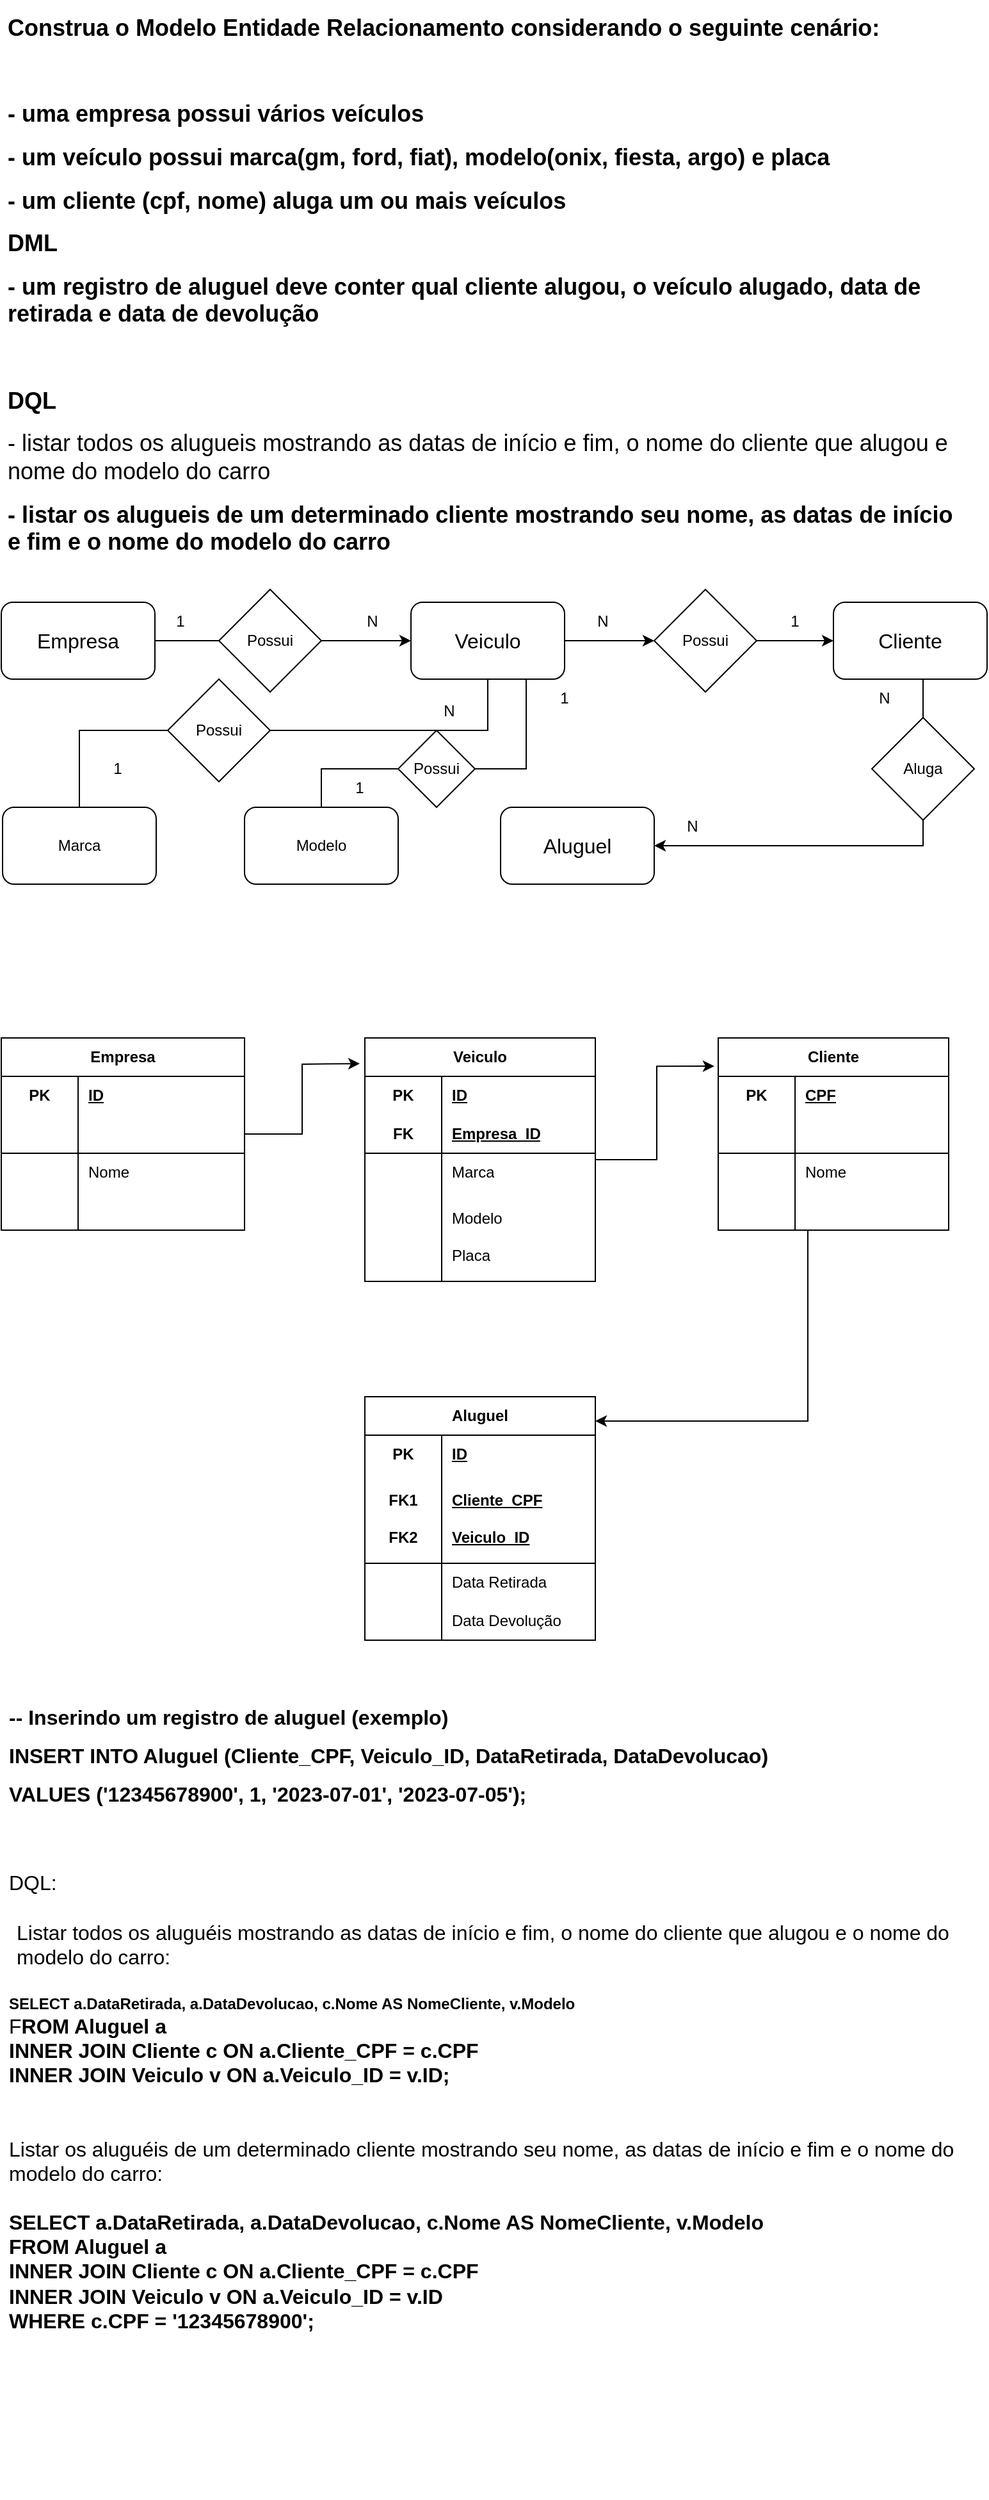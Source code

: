 <mxfile version="21.6.5" type="github">
  <diagram name="Página-1" id="RMr7jgcuNW4qyTVI3SIs">
    <mxGraphModel dx="1050" dy="574" grid="1" gridSize="10" guides="1" tooltips="1" connect="1" arrows="1" fold="1" page="1" pageScale="1" pageWidth="827" pageHeight="1169" math="0" shadow="0">
      <root>
        <mxCell id="0" />
        <mxCell id="1" parent="0" />
        <mxCell id="DupNbXgk64ZQzNCraKJB-1" value="&lt;h1 style=&quot;font-size: 18px;&quot;&gt;&lt;font style=&quot;font-size: 18px;&quot;&gt;Construa o Modelo Entidade Relacionamento considerando o seguinte cenário:&lt;/font&gt;&lt;/h1&gt;&lt;h1 style=&quot;font-size: 18px;&quot;&gt;&lt;font style=&quot;font-size: 18px;&quot;&gt;&lt;br&gt;&lt;/font&gt;&lt;/h1&gt;&lt;h1 style=&quot;font-size: 18px;&quot;&gt;&lt;font style=&quot;font-size: 18px;&quot;&gt;- uma empresa possui vários veículos&lt;/font&gt;&lt;/h1&gt;&lt;h1 style=&quot;font-size: 18px;&quot;&gt;&lt;font style=&quot;font-size: 18px;&quot;&gt;- um veículo possui marca(gm, ford, fiat), modelo(onix, fiesta, argo) e placa&lt;/font&gt;&lt;/h1&gt;&lt;h1 style=&quot;font-size: 18px;&quot;&gt;&lt;font style=&quot;font-size: 18px;&quot;&gt;- um cliente (cpf, nome) aluga um ou mais veículos&lt;/font&gt;&lt;/h1&gt;&lt;h1 style=&quot;font-size: 18px;&quot;&gt;&lt;font style=&quot;font-size: 18px;&quot;&gt;DML&lt;/font&gt;&lt;/h1&gt;&lt;h1 style=&quot;font-size: 18px;&quot;&gt;&lt;font style=&quot;font-size: 18px;&quot;&gt;- um registro de aluguel deve conter qual cliente alugou, o veículo alugado, data de retirada e data de devolução&lt;/font&gt;&lt;/h1&gt;&lt;h1 style=&quot;font-size: 18px;&quot;&gt;&lt;br&gt;&lt;/h1&gt;&lt;h1 style=&quot;font-size: 18px;&quot;&gt;&lt;font style=&quot;font-size: 18px;&quot;&gt;DQL&lt;/font&gt;&lt;/h1&gt;&lt;h1 style=&quot;font-size: 18px;&quot;&gt;&lt;span style=&quot;background-color: initial; font-weight: normal;&quot;&gt;- listar todos os alugueis mostrando as datas de início e fim, o nome do cliente que alugou e nome do modelo do carro&lt;/span&gt;&lt;br&gt;&lt;/h1&gt;&lt;h1 style=&quot;font-size: 18px;&quot;&gt;&lt;font style=&quot;font-size: 18px;&quot;&gt;- listar os alugueis de um determinado cliente mostrando seu nome, as datas de início e fim e o nome do modelo do carro&lt;/font&gt;&lt;/h1&gt;" style="text;html=1;strokeColor=none;fillColor=none;spacing=5;spacingTop=-20;whiteSpace=wrap;overflow=hidden;rounded=0;" parent="1" vertex="1">
          <mxGeometry x="40" y="140" width="760" height="440" as="geometry" />
        </mxCell>
        <mxCell id="DupNbXgk64ZQzNCraKJB-84" style="edgeStyle=orthogonalEdgeStyle;rounded=0;orthogonalLoop=1;jettySize=auto;html=1;" parent="1" source="DupNbXgk64ZQzNCraKJB-15" edge="1">
          <mxGeometry relative="1" as="geometry">
            <mxPoint x="320" y="960" as="targetPoint" />
          </mxGeometry>
        </mxCell>
        <mxCell id="DupNbXgk64ZQzNCraKJB-15" value="Empresa" style="shape=table;startSize=30;container=1;collapsible=1;childLayout=tableLayout;fixedRows=1;rowLines=0;fontStyle=1;align=center;resizeLast=1;html=1;whiteSpace=wrap;" parent="1" vertex="1">
          <mxGeometry x="40" y="940" width="190" height="150" as="geometry" />
        </mxCell>
        <mxCell id="DupNbXgk64ZQzNCraKJB-16" value="" style="shape=tableRow;horizontal=0;startSize=0;swimlaneHead=0;swimlaneBody=0;fillColor=none;collapsible=0;dropTarget=0;points=[[0,0.5],[1,0.5]];portConstraint=eastwest;top=0;left=0;right=0;bottom=0;html=1;" parent="DupNbXgk64ZQzNCraKJB-15" vertex="1">
          <mxGeometry y="30" width="190" height="30" as="geometry" />
        </mxCell>
        <mxCell id="DupNbXgk64ZQzNCraKJB-17" value="PK" style="shape=partialRectangle;connectable=0;fillColor=none;top=0;left=0;bottom=0;right=0;fontStyle=1;overflow=hidden;html=1;whiteSpace=wrap;" parent="DupNbXgk64ZQzNCraKJB-16" vertex="1">
          <mxGeometry width="60" height="30" as="geometry">
            <mxRectangle width="60" height="30" as="alternateBounds" />
          </mxGeometry>
        </mxCell>
        <mxCell id="DupNbXgk64ZQzNCraKJB-18" value="ID" style="shape=partialRectangle;connectable=0;fillColor=none;top=0;left=0;bottom=0;right=0;align=left;spacingLeft=6;fontStyle=5;overflow=hidden;html=1;whiteSpace=wrap;" parent="DupNbXgk64ZQzNCraKJB-16" vertex="1">
          <mxGeometry x="60" width="130" height="30" as="geometry">
            <mxRectangle width="130" height="30" as="alternateBounds" />
          </mxGeometry>
        </mxCell>
        <mxCell id="DupNbXgk64ZQzNCraKJB-19" value="" style="shape=tableRow;horizontal=0;startSize=0;swimlaneHead=0;swimlaneBody=0;fillColor=none;collapsible=0;dropTarget=0;points=[[0,0.5],[1,0.5]];portConstraint=eastwest;top=0;left=0;right=0;bottom=1;html=1;" parent="DupNbXgk64ZQzNCraKJB-15" vertex="1">
          <mxGeometry y="60" width="190" height="30" as="geometry" />
        </mxCell>
        <mxCell id="DupNbXgk64ZQzNCraKJB-20" value="" style="shape=partialRectangle;connectable=0;fillColor=none;top=0;left=0;bottom=0;right=0;fontStyle=1;overflow=hidden;html=1;whiteSpace=wrap;" parent="DupNbXgk64ZQzNCraKJB-19" vertex="1">
          <mxGeometry width="60" height="30" as="geometry">
            <mxRectangle width="60" height="30" as="alternateBounds" />
          </mxGeometry>
        </mxCell>
        <mxCell id="DupNbXgk64ZQzNCraKJB-21" value="" style="shape=partialRectangle;connectable=0;fillColor=none;top=0;left=0;bottom=0;right=0;align=left;spacingLeft=6;fontStyle=5;overflow=hidden;html=1;whiteSpace=wrap;" parent="DupNbXgk64ZQzNCraKJB-19" vertex="1">
          <mxGeometry x="60" width="130" height="30" as="geometry">
            <mxRectangle width="130" height="30" as="alternateBounds" />
          </mxGeometry>
        </mxCell>
        <mxCell id="DupNbXgk64ZQzNCraKJB-22" value="" style="shape=tableRow;horizontal=0;startSize=0;swimlaneHead=0;swimlaneBody=0;fillColor=none;collapsible=0;dropTarget=0;points=[[0,0.5],[1,0.5]];portConstraint=eastwest;top=0;left=0;right=0;bottom=0;html=1;" parent="DupNbXgk64ZQzNCraKJB-15" vertex="1">
          <mxGeometry y="90" width="190" height="30" as="geometry" />
        </mxCell>
        <mxCell id="DupNbXgk64ZQzNCraKJB-23" value="" style="shape=partialRectangle;connectable=0;fillColor=none;top=0;left=0;bottom=0;right=0;editable=1;overflow=hidden;html=1;whiteSpace=wrap;" parent="DupNbXgk64ZQzNCraKJB-22" vertex="1">
          <mxGeometry width="60" height="30" as="geometry">
            <mxRectangle width="60" height="30" as="alternateBounds" />
          </mxGeometry>
        </mxCell>
        <mxCell id="DupNbXgk64ZQzNCraKJB-24" value="Nome" style="shape=partialRectangle;connectable=0;fillColor=none;top=0;left=0;bottom=0;right=0;align=left;spacingLeft=6;overflow=hidden;html=1;whiteSpace=wrap;" parent="DupNbXgk64ZQzNCraKJB-22" vertex="1">
          <mxGeometry x="60" width="130" height="30" as="geometry">
            <mxRectangle width="130" height="30" as="alternateBounds" />
          </mxGeometry>
        </mxCell>
        <mxCell id="DupNbXgk64ZQzNCraKJB-25" value="" style="shape=tableRow;horizontal=0;startSize=0;swimlaneHead=0;swimlaneBody=0;fillColor=none;collapsible=0;dropTarget=0;points=[[0,0.5],[1,0.5]];portConstraint=eastwest;top=0;left=0;right=0;bottom=0;html=1;" parent="DupNbXgk64ZQzNCraKJB-15" vertex="1">
          <mxGeometry y="120" width="190" height="30" as="geometry" />
        </mxCell>
        <mxCell id="DupNbXgk64ZQzNCraKJB-26" value="" style="shape=partialRectangle;connectable=0;fillColor=none;top=0;left=0;bottom=0;right=0;editable=1;overflow=hidden;html=1;whiteSpace=wrap;" parent="DupNbXgk64ZQzNCraKJB-25" vertex="1">
          <mxGeometry width="60" height="30" as="geometry">
            <mxRectangle width="60" height="30" as="alternateBounds" />
          </mxGeometry>
        </mxCell>
        <mxCell id="DupNbXgk64ZQzNCraKJB-27" value="" style="shape=partialRectangle;connectable=0;fillColor=none;top=0;left=0;bottom=0;right=0;align=left;spacingLeft=6;overflow=hidden;html=1;whiteSpace=wrap;" parent="DupNbXgk64ZQzNCraKJB-25" vertex="1">
          <mxGeometry x="60" width="130" height="30" as="geometry">
            <mxRectangle width="130" height="30" as="alternateBounds" />
          </mxGeometry>
        </mxCell>
        <mxCell id="DupNbXgk64ZQzNCraKJB-85" style="edgeStyle=orthogonalEdgeStyle;rounded=0;orthogonalLoop=1;jettySize=auto;html=1;entryX=-0.017;entryY=0.147;entryDx=0;entryDy=0;entryPerimeter=0;" parent="1" source="DupNbXgk64ZQzNCraKJB-28" target="DupNbXgk64ZQzNCraKJB-41" edge="1">
          <mxGeometry relative="1" as="geometry" />
        </mxCell>
        <mxCell id="DupNbXgk64ZQzNCraKJB-28" value="Veiculo" style="shape=table;startSize=30;container=1;collapsible=1;childLayout=tableLayout;fixedRows=1;rowLines=0;fontStyle=1;align=center;resizeLast=1;html=1;whiteSpace=wrap;" parent="1" vertex="1">
          <mxGeometry x="324" y="940" width="180" height="190" as="geometry" />
        </mxCell>
        <mxCell id="DupNbXgk64ZQzNCraKJB-29" value="" style="shape=tableRow;horizontal=0;startSize=0;swimlaneHead=0;swimlaneBody=0;fillColor=none;collapsible=0;dropTarget=0;points=[[0,0.5],[1,0.5]];portConstraint=eastwest;top=0;left=0;right=0;bottom=0;html=1;" parent="DupNbXgk64ZQzNCraKJB-28" vertex="1">
          <mxGeometry y="30" width="180" height="30" as="geometry" />
        </mxCell>
        <mxCell id="DupNbXgk64ZQzNCraKJB-30" value="PK" style="shape=partialRectangle;connectable=0;fillColor=none;top=0;left=0;bottom=0;right=0;fontStyle=1;overflow=hidden;html=1;whiteSpace=wrap;" parent="DupNbXgk64ZQzNCraKJB-29" vertex="1">
          <mxGeometry width="60" height="30" as="geometry">
            <mxRectangle width="60" height="30" as="alternateBounds" />
          </mxGeometry>
        </mxCell>
        <mxCell id="DupNbXgk64ZQzNCraKJB-31" value="ID" style="shape=partialRectangle;connectable=0;fillColor=none;top=0;left=0;bottom=0;right=0;align=left;spacingLeft=6;fontStyle=5;overflow=hidden;html=1;whiteSpace=wrap;" parent="DupNbXgk64ZQzNCraKJB-29" vertex="1">
          <mxGeometry x="60" width="120" height="30" as="geometry">
            <mxRectangle width="120" height="30" as="alternateBounds" />
          </mxGeometry>
        </mxCell>
        <mxCell id="DupNbXgk64ZQzNCraKJB-32" value="" style="shape=tableRow;horizontal=0;startSize=0;swimlaneHead=0;swimlaneBody=0;fillColor=none;collapsible=0;dropTarget=0;points=[[0,0.5],[1,0.5]];portConstraint=eastwest;top=0;left=0;right=0;bottom=1;html=1;" parent="DupNbXgk64ZQzNCraKJB-28" vertex="1">
          <mxGeometry y="60" width="180" height="30" as="geometry" />
        </mxCell>
        <mxCell id="DupNbXgk64ZQzNCraKJB-33" value="FK" style="shape=partialRectangle;connectable=0;fillColor=none;top=0;left=0;bottom=0;right=0;fontStyle=1;overflow=hidden;html=1;whiteSpace=wrap;" parent="DupNbXgk64ZQzNCraKJB-32" vertex="1">
          <mxGeometry width="60" height="30" as="geometry">
            <mxRectangle width="60" height="30" as="alternateBounds" />
          </mxGeometry>
        </mxCell>
        <mxCell id="DupNbXgk64ZQzNCraKJB-34" value="Empresa_ID" style="shape=partialRectangle;connectable=0;fillColor=none;top=0;left=0;bottom=0;right=0;align=left;spacingLeft=6;fontStyle=5;overflow=hidden;html=1;whiteSpace=wrap;" parent="DupNbXgk64ZQzNCraKJB-32" vertex="1">
          <mxGeometry x="60" width="120" height="30" as="geometry">
            <mxRectangle width="120" height="30" as="alternateBounds" />
          </mxGeometry>
        </mxCell>
        <mxCell id="DupNbXgk64ZQzNCraKJB-35" value="" style="shape=tableRow;horizontal=0;startSize=0;swimlaneHead=0;swimlaneBody=0;fillColor=none;collapsible=0;dropTarget=0;points=[[0,0.5],[1,0.5]];portConstraint=eastwest;top=0;left=0;right=0;bottom=0;html=1;" parent="DupNbXgk64ZQzNCraKJB-28" vertex="1">
          <mxGeometry y="90" width="180" height="30" as="geometry" />
        </mxCell>
        <mxCell id="DupNbXgk64ZQzNCraKJB-36" value="" style="shape=partialRectangle;connectable=0;fillColor=none;top=0;left=0;bottom=0;right=0;editable=1;overflow=hidden;html=1;whiteSpace=wrap;" parent="DupNbXgk64ZQzNCraKJB-35" vertex="1">
          <mxGeometry width="60" height="30" as="geometry">
            <mxRectangle width="60" height="30" as="alternateBounds" />
          </mxGeometry>
        </mxCell>
        <mxCell id="DupNbXgk64ZQzNCraKJB-37" value="Marca" style="shape=partialRectangle;connectable=0;fillColor=none;top=0;left=0;bottom=0;right=0;align=left;spacingLeft=6;overflow=hidden;html=1;whiteSpace=wrap;" parent="DupNbXgk64ZQzNCraKJB-35" vertex="1">
          <mxGeometry x="60" width="120" height="30" as="geometry">
            <mxRectangle width="120" height="30" as="alternateBounds" />
          </mxGeometry>
        </mxCell>
        <mxCell id="DupNbXgk64ZQzNCraKJB-38" value="" style="shape=tableRow;horizontal=0;startSize=0;swimlaneHead=0;swimlaneBody=0;fillColor=none;collapsible=0;dropTarget=0;points=[[0,0.5],[1,0.5]];portConstraint=eastwest;top=0;left=0;right=0;bottom=0;html=1;" parent="DupNbXgk64ZQzNCraKJB-28" vertex="1">
          <mxGeometry y="120" width="180" height="70" as="geometry" />
        </mxCell>
        <mxCell id="DupNbXgk64ZQzNCraKJB-39" value="" style="shape=partialRectangle;connectable=0;fillColor=none;top=0;left=0;bottom=0;right=0;editable=1;overflow=hidden;html=1;whiteSpace=wrap;" parent="DupNbXgk64ZQzNCraKJB-38" vertex="1">
          <mxGeometry width="60" height="70" as="geometry">
            <mxRectangle width="60" height="70" as="alternateBounds" />
          </mxGeometry>
        </mxCell>
        <mxCell id="DupNbXgk64ZQzNCraKJB-40" value="Modelo&lt;br&gt;&lt;br&gt;Placa" style="shape=partialRectangle;connectable=0;fillColor=none;top=0;left=0;bottom=0;right=0;align=left;spacingLeft=6;overflow=hidden;html=1;whiteSpace=wrap;" parent="DupNbXgk64ZQzNCraKJB-38" vertex="1">
          <mxGeometry x="60" width="120" height="70" as="geometry">
            <mxRectangle width="120" height="70" as="alternateBounds" />
          </mxGeometry>
        </mxCell>
        <mxCell id="DupNbXgk64ZQzNCraKJB-86" style="edgeStyle=orthogonalEdgeStyle;rounded=0;orthogonalLoop=1;jettySize=auto;html=1;entryX=1;entryY=0.1;entryDx=0;entryDy=0;entryPerimeter=0;" parent="1" source="DupNbXgk64ZQzNCraKJB-41" target="DupNbXgk64ZQzNCraKJB-54" edge="1">
          <mxGeometry relative="1" as="geometry">
            <Array as="points">
              <mxPoint x="670" y="1239" />
            </Array>
          </mxGeometry>
        </mxCell>
        <mxCell id="DupNbXgk64ZQzNCraKJB-41" value="Cliente" style="shape=table;startSize=30;container=1;collapsible=1;childLayout=tableLayout;fixedRows=1;rowLines=0;fontStyle=1;align=center;resizeLast=1;html=1;whiteSpace=wrap;" parent="1" vertex="1">
          <mxGeometry x="600" y="940" width="180" height="150" as="geometry" />
        </mxCell>
        <mxCell id="DupNbXgk64ZQzNCraKJB-42" value="" style="shape=tableRow;horizontal=0;startSize=0;swimlaneHead=0;swimlaneBody=0;fillColor=none;collapsible=0;dropTarget=0;points=[[0,0.5],[1,0.5]];portConstraint=eastwest;top=0;left=0;right=0;bottom=0;html=1;" parent="DupNbXgk64ZQzNCraKJB-41" vertex="1">
          <mxGeometry y="30" width="180" height="30" as="geometry" />
        </mxCell>
        <mxCell id="DupNbXgk64ZQzNCraKJB-43" value="PK" style="shape=partialRectangle;connectable=0;fillColor=none;top=0;left=0;bottom=0;right=0;fontStyle=1;overflow=hidden;html=1;whiteSpace=wrap;" parent="DupNbXgk64ZQzNCraKJB-42" vertex="1">
          <mxGeometry width="60" height="30" as="geometry">
            <mxRectangle width="60" height="30" as="alternateBounds" />
          </mxGeometry>
        </mxCell>
        <mxCell id="DupNbXgk64ZQzNCraKJB-44" value="CPF" style="shape=partialRectangle;connectable=0;fillColor=none;top=0;left=0;bottom=0;right=0;align=left;spacingLeft=6;fontStyle=5;overflow=hidden;html=1;whiteSpace=wrap;" parent="DupNbXgk64ZQzNCraKJB-42" vertex="1">
          <mxGeometry x="60" width="120" height="30" as="geometry">
            <mxRectangle width="120" height="30" as="alternateBounds" />
          </mxGeometry>
        </mxCell>
        <mxCell id="DupNbXgk64ZQzNCraKJB-45" value="" style="shape=tableRow;horizontal=0;startSize=0;swimlaneHead=0;swimlaneBody=0;fillColor=none;collapsible=0;dropTarget=0;points=[[0,0.5],[1,0.5]];portConstraint=eastwest;top=0;left=0;right=0;bottom=1;html=1;" parent="DupNbXgk64ZQzNCraKJB-41" vertex="1">
          <mxGeometry y="60" width="180" height="30" as="geometry" />
        </mxCell>
        <mxCell id="DupNbXgk64ZQzNCraKJB-46" value="" style="shape=partialRectangle;connectable=0;fillColor=none;top=0;left=0;bottom=0;right=0;fontStyle=1;overflow=hidden;html=1;whiteSpace=wrap;" parent="DupNbXgk64ZQzNCraKJB-45" vertex="1">
          <mxGeometry width="60" height="30" as="geometry">
            <mxRectangle width="60" height="30" as="alternateBounds" />
          </mxGeometry>
        </mxCell>
        <mxCell id="DupNbXgk64ZQzNCraKJB-47" value="" style="shape=partialRectangle;connectable=0;fillColor=none;top=0;left=0;bottom=0;right=0;align=left;spacingLeft=6;fontStyle=5;overflow=hidden;html=1;whiteSpace=wrap;" parent="DupNbXgk64ZQzNCraKJB-45" vertex="1">
          <mxGeometry x="60" width="120" height="30" as="geometry">
            <mxRectangle width="120" height="30" as="alternateBounds" />
          </mxGeometry>
        </mxCell>
        <mxCell id="DupNbXgk64ZQzNCraKJB-48" value="" style="shape=tableRow;horizontal=0;startSize=0;swimlaneHead=0;swimlaneBody=0;fillColor=none;collapsible=0;dropTarget=0;points=[[0,0.5],[1,0.5]];portConstraint=eastwest;top=0;left=0;right=0;bottom=0;html=1;" parent="DupNbXgk64ZQzNCraKJB-41" vertex="1">
          <mxGeometry y="90" width="180" height="30" as="geometry" />
        </mxCell>
        <mxCell id="DupNbXgk64ZQzNCraKJB-49" value="" style="shape=partialRectangle;connectable=0;fillColor=none;top=0;left=0;bottom=0;right=0;editable=1;overflow=hidden;html=1;whiteSpace=wrap;" parent="DupNbXgk64ZQzNCraKJB-48" vertex="1">
          <mxGeometry width="60" height="30" as="geometry">
            <mxRectangle width="60" height="30" as="alternateBounds" />
          </mxGeometry>
        </mxCell>
        <mxCell id="DupNbXgk64ZQzNCraKJB-50" value="Nome" style="shape=partialRectangle;connectable=0;fillColor=none;top=0;left=0;bottom=0;right=0;align=left;spacingLeft=6;overflow=hidden;html=1;whiteSpace=wrap;" parent="DupNbXgk64ZQzNCraKJB-48" vertex="1">
          <mxGeometry x="60" width="120" height="30" as="geometry">
            <mxRectangle width="120" height="30" as="alternateBounds" />
          </mxGeometry>
        </mxCell>
        <mxCell id="DupNbXgk64ZQzNCraKJB-51" value="" style="shape=tableRow;horizontal=0;startSize=0;swimlaneHead=0;swimlaneBody=0;fillColor=none;collapsible=0;dropTarget=0;points=[[0,0.5],[1,0.5]];portConstraint=eastwest;top=0;left=0;right=0;bottom=0;html=1;" parent="DupNbXgk64ZQzNCraKJB-41" vertex="1">
          <mxGeometry y="120" width="180" height="30" as="geometry" />
        </mxCell>
        <mxCell id="DupNbXgk64ZQzNCraKJB-52" value="" style="shape=partialRectangle;connectable=0;fillColor=none;top=0;left=0;bottom=0;right=0;editable=1;overflow=hidden;html=1;whiteSpace=wrap;" parent="DupNbXgk64ZQzNCraKJB-51" vertex="1">
          <mxGeometry width="60" height="30" as="geometry">
            <mxRectangle width="60" height="30" as="alternateBounds" />
          </mxGeometry>
        </mxCell>
        <mxCell id="DupNbXgk64ZQzNCraKJB-53" value="" style="shape=partialRectangle;connectable=0;fillColor=none;top=0;left=0;bottom=0;right=0;align=left;spacingLeft=6;overflow=hidden;html=1;whiteSpace=wrap;" parent="DupNbXgk64ZQzNCraKJB-51" vertex="1">
          <mxGeometry x="60" width="120" height="30" as="geometry">
            <mxRectangle width="120" height="30" as="alternateBounds" />
          </mxGeometry>
        </mxCell>
        <mxCell id="DupNbXgk64ZQzNCraKJB-54" value="Aluguel" style="shape=table;startSize=30;container=1;collapsible=1;childLayout=tableLayout;fixedRows=1;rowLines=0;fontStyle=1;align=center;resizeLast=1;html=1;whiteSpace=wrap;" parent="1" vertex="1">
          <mxGeometry x="324" y="1220" width="180" height="190" as="geometry" />
        </mxCell>
        <mxCell id="DupNbXgk64ZQzNCraKJB-55" value="" style="shape=tableRow;horizontal=0;startSize=0;swimlaneHead=0;swimlaneBody=0;fillColor=none;collapsible=0;dropTarget=0;points=[[0,0.5],[1,0.5]];portConstraint=eastwest;top=0;left=0;right=0;bottom=0;html=1;" parent="DupNbXgk64ZQzNCraKJB-54" vertex="1">
          <mxGeometry y="30" width="180" height="30" as="geometry" />
        </mxCell>
        <mxCell id="DupNbXgk64ZQzNCraKJB-56" value="PK" style="shape=partialRectangle;connectable=0;fillColor=none;top=0;left=0;bottom=0;right=0;fontStyle=1;overflow=hidden;html=1;whiteSpace=wrap;" parent="DupNbXgk64ZQzNCraKJB-55" vertex="1">
          <mxGeometry width="60" height="30" as="geometry">
            <mxRectangle width="60" height="30" as="alternateBounds" />
          </mxGeometry>
        </mxCell>
        <mxCell id="DupNbXgk64ZQzNCraKJB-57" value="ID" style="shape=partialRectangle;connectable=0;fillColor=none;top=0;left=0;bottom=0;right=0;align=left;spacingLeft=6;fontStyle=5;overflow=hidden;html=1;whiteSpace=wrap;" parent="DupNbXgk64ZQzNCraKJB-55" vertex="1">
          <mxGeometry x="60" width="120" height="30" as="geometry">
            <mxRectangle width="120" height="30" as="alternateBounds" />
          </mxGeometry>
        </mxCell>
        <mxCell id="DupNbXgk64ZQzNCraKJB-58" value="" style="shape=tableRow;horizontal=0;startSize=0;swimlaneHead=0;swimlaneBody=0;fillColor=none;collapsible=0;dropTarget=0;points=[[0,0.5],[1,0.5]];portConstraint=eastwest;top=0;left=0;right=0;bottom=1;html=1;" parent="DupNbXgk64ZQzNCraKJB-54" vertex="1">
          <mxGeometry y="60" width="180" height="70" as="geometry" />
        </mxCell>
        <mxCell id="DupNbXgk64ZQzNCraKJB-59" value="FK1&lt;br&gt;&lt;br&gt;FK2" style="shape=partialRectangle;connectable=0;fillColor=none;top=0;left=0;bottom=0;right=0;fontStyle=1;overflow=hidden;html=1;whiteSpace=wrap;" parent="DupNbXgk64ZQzNCraKJB-58" vertex="1">
          <mxGeometry width="60" height="70" as="geometry">
            <mxRectangle width="60" height="70" as="alternateBounds" />
          </mxGeometry>
        </mxCell>
        <mxCell id="DupNbXgk64ZQzNCraKJB-60" value="Cliente_CPF&lt;br&gt;&lt;br&gt;Veiculo_ID" style="shape=partialRectangle;connectable=0;fillColor=none;top=0;left=0;bottom=0;right=0;align=left;spacingLeft=6;fontStyle=5;overflow=hidden;html=1;whiteSpace=wrap;" parent="DupNbXgk64ZQzNCraKJB-58" vertex="1">
          <mxGeometry x="60" width="120" height="70" as="geometry">
            <mxRectangle width="120" height="70" as="alternateBounds" />
          </mxGeometry>
        </mxCell>
        <mxCell id="DupNbXgk64ZQzNCraKJB-61" value="" style="shape=tableRow;horizontal=0;startSize=0;swimlaneHead=0;swimlaneBody=0;fillColor=none;collapsible=0;dropTarget=0;points=[[0,0.5],[1,0.5]];portConstraint=eastwest;top=0;left=0;right=0;bottom=0;html=1;" parent="DupNbXgk64ZQzNCraKJB-54" vertex="1">
          <mxGeometry y="130" width="180" height="30" as="geometry" />
        </mxCell>
        <mxCell id="DupNbXgk64ZQzNCraKJB-62" value="" style="shape=partialRectangle;connectable=0;fillColor=none;top=0;left=0;bottom=0;right=0;editable=1;overflow=hidden;html=1;whiteSpace=wrap;" parent="DupNbXgk64ZQzNCraKJB-61" vertex="1">
          <mxGeometry width="60" height="30" as="geometry">
            <mxRectangle width="60" height="30" as="alternateBounds" />
          </mxGeometry>
        </mxCell>
        <mxCell id="DupNbXgk64ZQzNCraKJB-63" value="Data Retirada" style="shape=partialRectangle;connectable=0;fillColor=none;top=0;left=0;bottom=0;right=0;align=left;spacingLeft=6;overflow=hidden;html=1;whiteSpace=wrap;" parent="DupNbXgk64ZQzNCraKJB-61" vertex="1">
          <mxGeometry x="60" width="120" height="30" as="geometry">
            <mxRectangle width="120" height="30" as="alternateBounds" />
          </mxGeometry>
        </mxCell>
        <mxCell id="DupNbXgk64ZQzNCraKJB-64" value="" style="shape=tableRow;horizontal=0;startSize=0;swimlaneHead=0;swimlaneBody=0;fillColor=none;collapsible=0;dropTarget=0;points=[[0,0.5],[1,0.5]];portConstraint=eastwest;top=0;left=0;right=0;bottom=0;html=1;" parent="DupNbXgk64ZQzNCraKJB-54" vertex="1">
          <mxGeometry y="160" width="180" height="30" as="geometry" />
        </mxCell>
        <mxCell id="DupNbXgk64ZQzNCraKJB-65" value="" style="shape=partialRectangle;connectable=0;fillColor=none;top=0;left=0;bottom=0;right=0;editable=1;overflow=hidden;html=1;whiteSpace=wrap;" parent="DupNbXgk64ZQzNCraKJB-64" vertex="1">
          <mxGeometry width="60" height="30" as="geometry">
            <mxRectangle width="60" height="30" as="alternateBounds" />
          </mxGeometry>
        </mxCell>
        <mxCell id="DupNbXgk64ZQzNCraKJB-66" value="Data Devolução" style="shape=partialRectangle;connectable=0;fillColor=none;top=0;left=0;bottom=0;right=0;align=left;spacingLeft=6;overflow=hidden;html=1;whiteSpace=wrap;" parent="DupNbXgk64ZQzNCraKJB-64" vertex="1">
          <mxGeometry x="60" width="120" height="30" as="geometry">
            <mxRectangle width="120" height="30" as="alternateBounds" />
          </mxGeometry>
        </mxCell>
        <mxCell id="DupNbXgk64ZQzNCraKJB-71" style="edgeStyle=orthogonalEdgeStyle;rounded=0;orthogonalLoop=1;jettySize=auto;html=1;entryX=0;entryY=0.5;entryDx=0;entryDy=0;" parent="1" source="DupNbXgk64ZQzNCraKJB-67" target="DupNbXgk64ZQzNCraKJB-68" edge="1">
          <mxGeometry relative="1" as="geometry" />
        </mxCell>
        <mxCell id="DupNbXgk64ZQzNCraKJB-67" value="&lt;font style=&quot;font-size: 16px;&quot;&gt;Empresa&lt;/font&gt;" style="rounded=1;whiteSpace=wrap;html=1;" parent="1" vertex="1">
          <mxGeometry x="40" y="600" width="120" height="60" as="geometry" />
        </mxCell>
        <mxCell id="DupNbXgk64ZQzNCraKJB-72" style="edgeStyle=orthogonalEdgeStyle;rounded=0;orthogonalLoop=1;jettySize=auto;html=1;entryX=0;entryY=0.5;entryDx=0;entryDy=0;" parent="1" source="DupNbXgk64ZQzNCraKJB-74" target="DupNbXgk64ZQzNCraKJB-69" edge="1">
          <mxGeometry relative="1" as="geometry" />
        </mxCell>
        <mxCell id="NXW-y_2xgAAOWvALgB9T-3" style="edgeStyle=orthogonalEdgeStyle;rounded=0;orthogonalLoop=1;jettySize=auto;html=1;entryX=0.5;entryY=0;entryDx=0;entryDy=0;endArrow=none;endFill=0;" edge="1" parent="1" source="DupNbXgk64ZQzNCraKJB-68" target="NXW-y_2xgAAOWvALgB9T-1">
          <mxGeometry relative="1" as="geometry">
            <Array as="points">
              <mxPoint x="420" y="700" />
              <mxPoint x="101" y="700" />
            </Array>
          </mxGeometry>
        </mxCell>
        <mxCell id="NXW-y_2xgAAOWvALgB9T-4" style="edgeStyle=orthogonalEdgeStyle;rounded=0;orthogonalLoop=1;jettySize=auto;html=1;endArrow=none;endFill=0;" edge="1" parent="1" source="NXW-y_2xgAAOWvALgB9T-8" target="NXW-y_2xgAAOWvALgB9T-2">
          <mxGeometry relative="1" as="geometry">
            <Array as="points">
              <mxPoint x="290" y="730" />
            </Array>
          </mxGeometry>
        </mxCell>
        <mxCell id="DupNbXgk64ZQzNCraKJB-68" value="&lt;font style=&quot;font-size: 16px;&quot;&gt;Veiculo&lt;/font&gt;" style="rounded=1;whiteSpace=wrap;html=1;" parent="1" vertex="1">
          <mxGeometry x="360" y="600" width="120" height="60" as="geometry" />
        </mxCell>
        <mxCell id="DupNbXgk64ZQzNCraKJB-76" style="edgeStyle=orthogonalEdgeStyle;rounded=0;orthogonalLoop=1;jettySize=auto;html=1;entryX=1;entryY=0.5;entryDx=0;entryDy=0;" parent="1" source="DupNbXgk64ZQzNCraKJB-69" target="DupNbXgk64ZQzNCraKJB-70" edge="1">
          <mxGeometry relative="1" as="geometry">
            <Array as="points">
              <mxPoint x="760" y="790" />
            </Array>
          </mxGeometry>
        </mxCell>
        <mxCell id="DupNbXgk64ZQzNCraKJB-69" value="&lt;font style=&quot;font-size: 16px;&quot;&gt;Cliente&lt;/font&gt;" style="rounded=1;whiteSpace=wrap;html=1;" parent="1" vertex="1">
          <mxGeometry x="690" y="600" width="120" height="60" as="geometry" />
        </mxCell>
        <mxCell id="DupNbXgk64ZQzNCraKJB-70" value="&lt;font style=&quot;font-size: 16px;&quot;&gt;Aluguel&lt;/font&gt;" style="rounded=1;whiteSpace=wrap;html=1;" parent="1" vertex="1">
          <mxGeometry x="430" y="760" width="120" height="60" as="geometry" />
        </mxCell>
        <mxCell id="DupNbXgk64ZQzNCraKJB-73" value="Possui" style="rhombus;whiteSpace=wrap;html=1;" parent="1" vertex="1">
          <mxGeometry x="210" y="590" width="80" height="80" as="geometry" />
        </mxCell>
        <mxCell id="DupNbXgk64ZQzNCraKJB-75" value="" style="edgeStyle=orthogonalEdgeStyle;rounded=0;orthogonalLoop=1;jettySize=auto;html=1;entryX=0;entryY=0.5;entryDx=0;entryDy=0;" parent="1" source="DupNbXgk64ZQzNCraKJB-68" target="DupNbXgk64ZQzNCraKJB-74" edge="1">
          <mxGeometry relative="1" as="geometry">
            <mxPoint x="480" y="630" as="sourcePoint" />
            <mxPoint x="690" y="630" as="targetPoint" />
          </mxGeometry>
        </mxCell>
        <mxCell id="DupNbXgk64ZQzNCraKJB-74" value="Possui" style="rhombus;whiteSpace=wrap;html=1;" parent="1" vertex="1">
          <mxGeometry x="550" y="590" width="80" height="80" as="geometry" />
        </mxCell>
        <mxCell id="DupNbXgk64ZQzNCraKJB-77" value="Aluga" style="rhombus;whiteSpace=wrap;html=1;" parent="1" vertex="1">
          <mxGeometry x="720" y="690" width="80" height="80" as="geometry" />
        </mxCell>
        <mxCell id="DupNbXgk64ZQzNCraKJB-78" value="1" style="text;html=1;strokeColor=none;fillColor=none;align=center;verticalAlign=middle;whiteSpace=wrap;rounded=0;" parent="1" vertex="1">
          <mxGeometry x="150" y="600" width="60" height="30" as="geometry" />
        </mxCell>
        <mxCell id="DupNbXgk64ZQzNCraKJB-79" value="N" style="text;html=1;strokeColor=none;fillColor=none;align=center;verticalAlign=middle;whiteSpace=wrap;rounded=0;" parent="1" vertex="1">
          <mxGeometry x="300" y="600" width="60" height="30" as="geometry" />
        </mxCell>
        <mxCell id="DupNbXgk64ZQzNCraKJB-80" value="1" style="text;html=1;strokeColor=none;fillColor=none;align=center;verticalAlign=middle;whiteSpace=wrap;rounded=0;" parent="1" vertex="1">
          <mxGeometry x="630" y="600" width="60" height="30" as="geometry" />
        </mxCell>
        <mxCell id="DupNbXgk64ZQzNCraKJB-81" value="N" style="text;html=1;strokeColor=none;fillColor=none;align=center;verticalAlign=middle;whiteSpace=wrap;rounded=0;" parent="1" vertex="1">
          <mxGeometry x="480" y="600" width="60" height="30" as="geometry" />
        </mxCell>
        <mxCell id="DupNbXgk64ZQzNCraKJB-82" value="N" style="text;html=1;strokeColor=none;fillColor=none;align=center;verticalAlign=middle;whiteSpace=wrap;rounded=0;" parent="1" vertex="1">
          <mxGeometry x="700" y="660" width="60" height="30" as="geometry" />
        </mxCell>
        <mxCell id="DupNbXgk64ZQzNCraKJB-83" value="N" style="text;html=1;strokeColor=none;fillColor=none;align=center;verticalAlign=middle;whiteSpace=wrap;rounded=0;" parent="1" vertex="1">
          <mxGeometry x="550" y="760" width="60" height="30" as="geometry" />
        </mxCell>
        <mxCell id="DupNbXgk64ZQzNCraKJB-87" value="&lt;h1 style=&quot;font-size: 16px;&quot;&gt;&lt;font style=&quot;font-size: 16px;&quot;&gt;-- Inserindo um registro de aluguel (exemplo)&lt;/font&gt;&lt;/h1&gt;&lt;h1 style=&quot;font-size: 16px;&quot;&gt;&lt;font style=&quot;font-size: 16px;&quot;&gt;INSERT INTO Aluguel (Cliente_CPF, Veiculo_ID, DataRetirada, DataDevolucao)&lt;/font&gt;&lt;/h1&gt;&lt;h1 style=&quot;font-size: 16px;&quot;&gt;&lt;font style=&quot;font-size: 16px;&quot;&gt;VALUES (&#39;12345678900&#39;, 1, &#39;2023-07-01&#39;, &#39;2023-07-05&#39;);&lt;/font&gt;&lt;/h1&gt;&lt;div style=&quot;font-size: 16px;&quot;&gt;&lt;font style=&quot;font-size: 16px;&quot;&gt;&lt;br&gt;&lt;/font&gt;&lt;/div&gt;&lt;div style=&quot;&quot;&gt;&lt;p style=&quot;font-size: 16px; border: 0px solid rgb(217, 217, 227); box-sizing: border-box; --tw-border-spacing-x: 0; --tw-border-spacing-y: 0; --tw-translate-x: 0; --tw-translate-y: 0; --tw-rotate: 0; --tw-skew-x: 0; --tw-skew-y: 0; --tw-scale-x: 1; --tw-scale-y: 1; --tw-pan-x: ; --tw-pan-y: ; --tw-pinch-zoom: ; --tw-scroll-snap-strictness: proximity; --tw-gradient-from-position: ; --tw-gradient-via-position: ; --tw-gradient-to-position: ; --tw-ordinal: ; --tw-slashed-zero: ; --tw-numeric-figure: ; --tw-numeric-spacing: ; --tw-numeric-fraction: ; --tw-ring-inset: ; --tw-ring-offset-width: 0px; --tw-ring-offset-color: #fff; --tw-ring-color: rgba(69,89,164,.5); --tw-ring-offset-shadow: 0 0 transparent; --tw-ring-shadow: 0 0 transparent; --tw-shadow: 0 0 transparent; --tw-shadow-colored: 0 0 transparent; --tw-blur: ; --tw-brightness: ; --tw-contrast: ; --tw-grayscale: ; --tw-hue-rotate: ; --tw-invert: ; --tw-saturate: ; --tw-sepia: ; --tw-drop-shadow: ; --tw-backdrop-blur: ; --tw-backdrop-brightness: ; --tw-backdrop-contrast: ; --tw-backdrop-grayscale: ; --tw-backdrop-hue-rotate: ; --tw-backdrop-invert: ; --tw-backdrop-opacity: ; --tw-backdrop-saturate: ; --tw-backdrop-sepia: ; margin: 1.25em 0px;&quot;&gt;&lt;font style=&quot;font-size: 16px;&quot;&gt;DQL:&lt;/font&gt;&lt;/p&gt;&lt;ol style=&quot;font-size: 16px; border: 0px solid rgb(217, 217, 227); box-sizing: border-box; --tw-border-spacing-x: 0; --tw-border-spacing-y: 0; --tw-translate-x: 0; --tw-translate-y: 0; --tw-rotate: 0; --tw-skew-x: 0; --tw-skew-y: 0; --tw-scale-x: 1; --tw-scale-y: 1; --tw-pan-x: ; --tw-pan-y: ; --tw-pinch-zoom: ; --tw-scroll-snap-strictness: proximity; --tw-gradient-from-position: ; --tw-gradient-via-position: ; --tw-gradient-to-position: ; --tw-ordinal: ; --tw-slashed-zero: ; --tw-numeric-figure: ; --tw-numeric-spacing: ; --tw-numeric-fraction: ; --tw-ring-inset: ; --tw-ring-offset-width: 0px; --tw-ring-offset-color: #fff; --tw-ring-color: rgba(69,89,164,.5); --tw-ring-offset-shadow: 0 0 transparent; --tw-ring-shadow: 0 0 transparent; --tw-shadow: 0 0 transparent; --tw-shadow-colored: 0 0 transparent; --tw-blur: ; --tw-brightness: ; --tw-contrast: ; --tw-grayscale: ; --tw-hue-rotate: ; --tw-invert: ; --tw-saturate: ; --tw-sepia: ; --tw-drop-shadow: ; --tw-backdrop-blur: ; --tw-backdrop-brightness: ; --tw-backdrop-contrast: ; --tw-backdrop-grayscale: ; --tw-backdrop-hue-rotate: ; --tw-backdrop-invert: ; --tw-backdrop-opacity: ; --tw-backdrop-saturate: ; --tw-backdrop-sepia: ; list-style: none; margin: 1.25em 0px; padding: 0px; counter-reset: list-number 0; display: flex; flex-direction: column;&quot;&gt;&lt;li style=&quot;border: 0px solid rgb(217, 217, 227); box-sizing: border-box; --tw-border-spacing-x: 0; --tw-border-spacing-y: 0; --tw-translate-x: 0; --tw-translate-y: 0; --tw-rotate: 0; --tw-skew-x: 0; --tw-skew-y: 0; --tw-scale-x: 1; --tw-scale-y: 1; --tw-pan-x: ; --tw-pan-y: ; --tw-pinch-zoom: ; --tw-scroll-snap-strictness: proximity; --tw-gradient-from-position: ; --tw-gradient-via-position: ; --tw-gradient-to-position: ; --tw-ordinal: ; --tw-slashed-zero: ; --tw-numeric-figure: ; --tw-numeric-spacing: ; --tw-numeric-fraction: ; --tw-ring-inset: ; --tw-ring-offset-width: 0px; --tw-ring-offset-color: #fff; --tw-ring-color: rgba(69,89,164,.5); --tw-ring-offset-shadow: 0 0 transparent; --tw-ring-shadow: 0 0 transparent; --tw-shadow: 0 0 transparent; --tw-shadow-colored: 0 0 transparent; --tw-blur: ; --tw-brightness: ; --tw-contrast: ; --tw-grayscale: ; --tw-hue-rotate: ; --tw-invert: ; --tw-saturate: ; --tw-sepia: ; --tw-drop-shadow: ; --tw-backdrop-blur: ; --tw-backdrop-brightness: ; --tw-backdrop-contrast: ; --tw-backdrop-grayscale: ; --tw-backdrop-hue-rotate: ; --tw-backdrop-invert: ; --tw-backdrop-opacity: ; --tw-backdrop-saturate: ; --tw-backdrop-sepia: ; margin-bottom: 0px; margin-top: 0px; padding-left: 0.375em; counter-increment: list-number 1; display: block; min-height: 28px;&quot;&gt;&lt;font style=&quot;font-size: 16px;&quot;&gt;Listar todos os aluguéis mostrando as datas de início e fim, o nome do cliente que alugou e o nome do modelo do carro:&lt;/font&gt;&lt;/li&gt;&lt;/ol&gt;&lt;div style=&quot;&quot;&gt;&lt;div style=&quot;&quot;&gt;&lt;b&gt;SELECT a.DataRetirada, a.DataDevolucao, c.Nome AS NomeCliente, v.Modelo&lt;/b&gt;&lt;/div&gt;&lt;div style=&quot;&quot;&gt;&lt;span style=&quot;font-size: 16px;&quot;&gt;F&lt;b&gt;ROM Aluguel a&lt;/b&gt;&lt;/span&gt;&lt;/div&gt;&lt;div style=&quot;&quot;&gt;&lt;span style=&quot;font-size: 16px;&quot;&gt;&lt;b&gt;INNER JOIN Cliente c ON a.Cliente_CPF = c.CPF&lt;/b&gt;&lt;/span&gt;&lt;/div&gt;&lt;div style=&quot;&quot;&gt;&lt;span style=&quot;font-size: 16px;&quot;&gt;&lt;b&gt;INNER JOIN Veiculo v ON a.Veiculo_ID = v.ID;&lt;/b&gt;&lt;/span&gt;&lt;/div&gt;&lt;/div&gt;&lt;div style=&quot;font-size: 16px;&quot;&gt;&lt;br&gt;&lt;/div&gt;&lt;div style=&quot;font-size: 16px;&quot;&gt;&lt;br&gt;&lt;/div&gt;&lt;div style=&quot;font-size: 16px;&quot;&gt;Listar os aluguéis de um determinado cliente mostrando seu nome, as datas de início e fim e o nome do modelo do carro:&lt;br&gt;&lt;/div&gt;&lt;div style=&quot;font-size: 16px;&quot;&gt;&lt;br&gt;&lt;/div&gt;&lt;div style=&quot;font-size: 16px;&quot;&gt;&lt;div&gt;&lt;b&gt;SELECT a.DataRetirada, a.DataDevolucao, c.Nome AS NomeCliente, v.Modelo&lt;/b&gt;&lt;/div&gt;&lt;div&gt;&lt;b&gt;FROM Aluguel a&lt;/b&gt;&lt;/div&gt;&lt;div&gt;&lt;b&gt;INNER JOIN Cliente c ON a.Cliente_CPF = c.CPF&lt;/b&gt;&lt;/div&gt;&lt;div&gt;&lt;b&gt;INNER JOIN Veiculo v ON a.Veiculo_ID = v.ID&lt;/b&gt;&lt;/div&gt;&lt;div&gt;&lt;b&gt;WHERE c.CPF = &#39;12345678900&#39;;&lt;/b&gt;&lt;/div&gt;&lt;div&gt;&lt;br&gt;&lt;/div&gt;&lt;/div&gt;&lt;/div&gt;" style="text;html=1;strokeColor=none;fillColor=none;spacing=5;spacingTop=-20;whiteSpace=wrap;overflow=hidden;rounded=0;" parent="1" vertex="1">
          <mxGeometry x="41" y="1460" width="760" height="620" as="geometry" />
        </mxCell>
        <mxCell id="NXW-y_2xgAAOWvALgB9T-1" value="Marca" style="rounded=1;whiteSpace=wrap;html=1;" vertex="1" parent="1">
          <mxGeometry x="41" y="760" width="120" height="60" as="geometry" />
        </mxCell>
        <mxCell id="NXW-y_2xgAAOWvALgB9T-2" value="Modelo" style="rounded=1;whiteSpace=wrap;html=1;" vertex="1" parent="1">
          <mxGeometry x="230" y="760" width="120" height="60" as="geometry" />
        </mxCell>
        <mxCell id="NXW-y_2xgAAOWvALgB9T-5" value="N" style="text;html=1;strokeColor=none;fillColor=none;align=center;verticalAlign=middle;whiteSpace=wrap;rounded=0;" vertex="1" parent="1">
          <mxGeometry x="360" y="670" width="60" height="30" as="geometry" />
        </mxCell>
        <mxCell id="NXW-y_2xgAAOWvALgB9T-6" value="1" style="text;html=1;strokeColor=none;fillColor=none;align=center;verticalAlign=middle;whiteSpace=wrap;rounded=0;" vertex="1" parent="1">
          <mxGeometry x="101" y="715" width="60" height="30" as="geometry" />
        </mxCell>
        <mxCell id="NXW-y_2xgAAOWvALgB9T-7" value="Possui" style="rhombus;whiteSpace=wrap;html=1;" vertex="1" parent="1">
          <mxGeometry x="170" y="660" width="80" height="80" as="geometry" />
        </mxCell>
        <mxCell id="NXW-y_2xgAAOWvALgB9T-9" value="" style="edgeStyle=orthogonalEdgeStyle;rounded=0;orthogonalLoop=1;jettySize=auto;html=1;endArrow=none;endFill=0;" edge="1" parent="1" source="DupNbXgk64ZQzNCraKJB-68" target="NXW-y_2xgAAOWvALgB9T-8">
          <mxGeometry relative="1" as="geometry">
            <mxPoint x="450" y="660" as="sourcePoint" />
            <mxPoint x="290" y="760" as="targetPoint" />
            <Array as="points">
              <mxPoint x="450" y="730" />
            </Array>
          </mxGeometry>
        </mxCell>
        <mxCell id="NXW-y_2xgAAOWvALgB9T-8" value="Possui" style="rhombus;whiteSpace=wrap;html=1;" vertex="1" parent="1">
          <mxGeometry x="350" y="700" width="60" height="60" as="geometry" />
        </mxCell>
        <mxCell id="NXW-y_2xgAAOWvALgB9T-10" value="1" style="text;html=1;strokeColor=none;fillColor=none;align=center;verticalAlign=middle;whiteSpace=wrap;rounded=0;" vertex="1" parent="1">
          <mxGeometry x="290" y="730" width="60" height="30" as="geometry" />
        </mxCell>
        <mxCell id="NXW-y_2xgAAOWvALgB9T-11" value="1" style="text;html=1;strokeColor=none;fillColor=none;align=center;verticalAlign=middle;whiteSpace=wrap;rounded=0;" vertex="1" parent="1">
          <mxGeometry x="450" y="660" width="60" height="30" as="geometry" />
        </mxCell>
      </root>
    </mxGraphModel>
  </diagram>
</mxfile>
